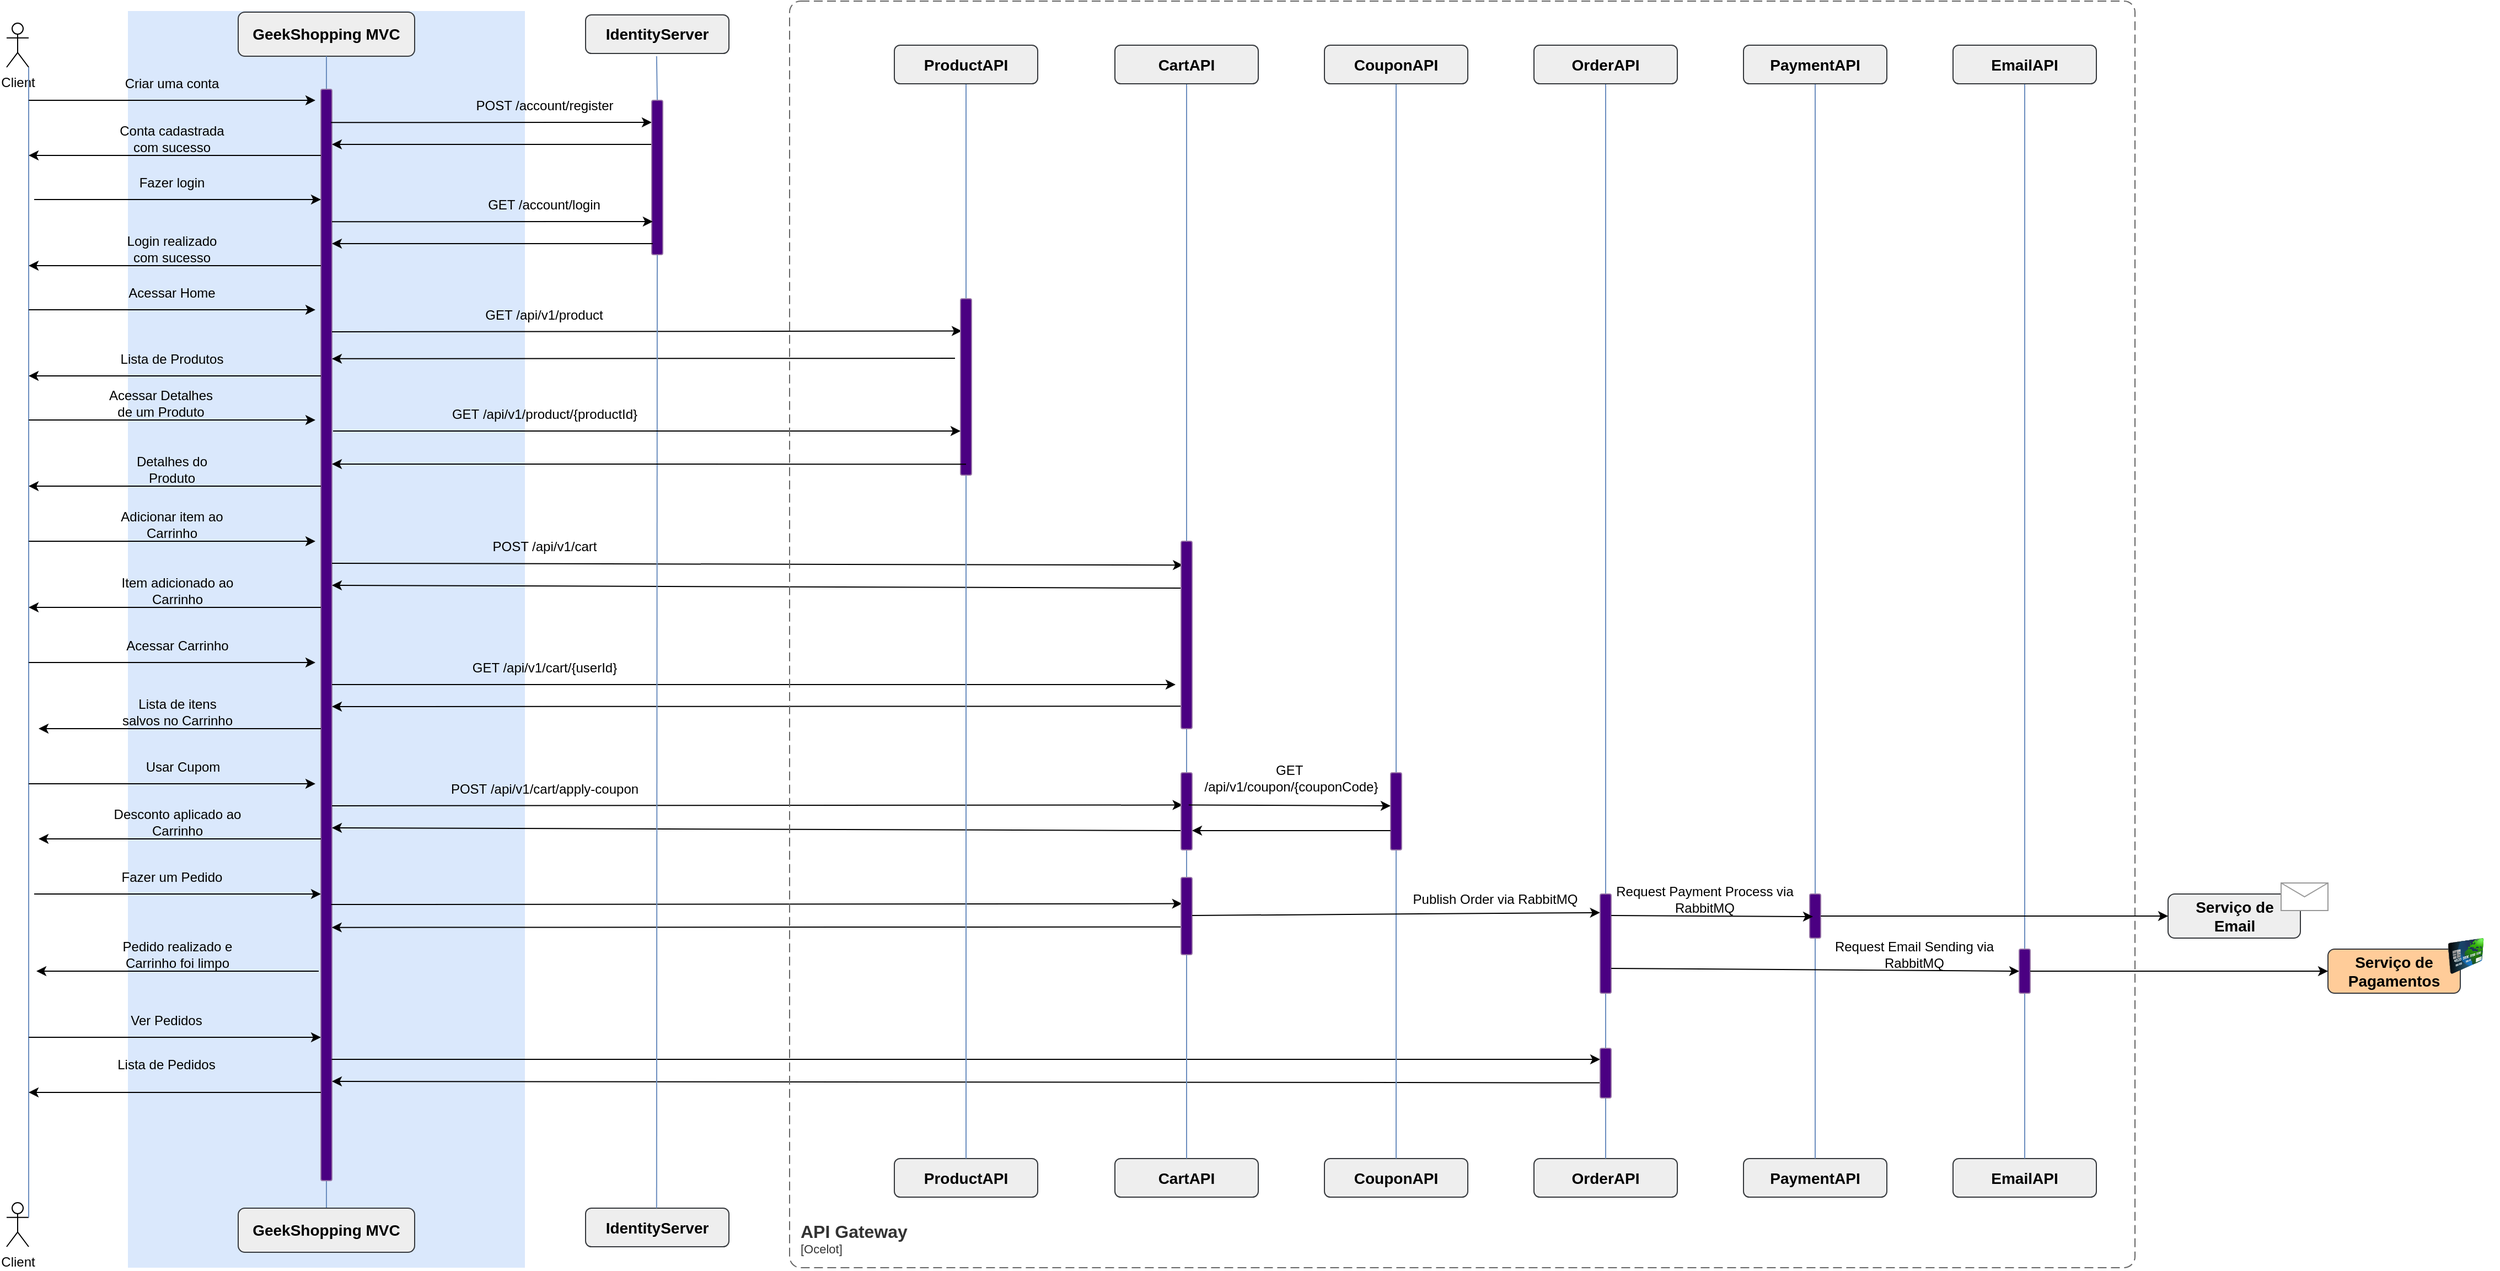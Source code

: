 <mxfile version="24.9.3">
  <diagram name="Página-1" id="4ZQKy2rgsmekT_aVEUpH">
    <mxGraphModel dx="1643" dy="867" grid="1" gridSize="10" guides="1" tooltips="1" connect="1" arrows="1" fold="1" page="1" pageScale="1" pageWidth="827" pageHeight="1169" math="0" shadow="0">
      <root>
        <mxCell id="0" />
        <mxCell id="1" parent="0" />
        <mxCell id="GmzhZIqiybvobirWpcPO-35" value="" style="rounded=0;whiteSpace=wrap;html=1;strokeColor=none;fillColor=default;" vertex="1" parent="1">
          <mxGeometry x="1420" y="50" width="160" height="1070" as="geometry" />
        </mxCell>
        <mxCell id="GmzhZIqiybvobirWpcPO-27" value="" style="rounded=0;whiteSpace=wrap;html=1;strokeColor=none;fillColor=default;" vertex="1" parent="1">
          <mxGeometry x="1230" y="50" width="160" height="1070" as="geometry" />
        </mxCell>
        <mxCell id="GmzhZIqiybvobirWpcPO-21" value="" style="rounded=0;whiteSpace=wrap;html=1;strokeColor=none;fillColor=default;" vertex="1" parent="1">
          <mxGeometry x="1040" y="50" width="160" height="1070" as="geometry" />
        </mxCell>
        <mxCell id="GmzhZIqiybvobirWpcPO-9" value="" style="rounded=0;whiteSpace=wrap;html=1;strokeColor=none;fillColor=default;" vertex="1" parent="1">
          <mxGeometry x="840" y="50" width="160" height="1070" as="geometry" />
        </mxCell>
        <mxCell id="GmzhZIqiybvobirWpcPO-1" value="" style="rounded=0;whiteSpace=wrap;html=1;strokeColor=none;fillColor=default;" vertex="1" parent="1">
          <mxGeometry x="560" y="20" width="160" height="1140" as="geometry" />
        </mxCell>
        <mxCell id="QOASo2jxXxJM6TGJT9_a-1" value="Client" style="shape=umlActor;verticalLabelPosition=bottom;verticalAlign=top;html=1;outlineConnect=0;" parent="1" vertex="1">
          <mxGeometry x="50" y="40" width="20" height="40" as="geometry" />
        </mxCell>
        <mxCell id="QOASo2jxXxJM6TGJT9_a-3" value="" style="rounded=0;whiteSpace=wrap;html=1;strokeColor=none;fillColor=#dae8fc;" parent="1" vertex="1">
          <mxGeometry x="160" y="29" width="360" height="1140" as="geometry" />
        </mxCell>
        <mxCell id="QOASo2jxXxJM6TGJT9_a-9" value="&lt;h3&gt;&lt;font style=&quot;font-size: 14px;&quot;&gt;GeekShopping MVC&lt;/font&gt;&lt;/h3&gt;" style="rounded=1;whiteSpace=wrap;html=1;fillColor=#eeeeee;strokeColor=#36393d;" parent="1" vertex="1">
          <mxGeometry x="260" y="30" width="160" height="40" as="geometry" />
        </mxCell>
        <mxCell id="QOASo2jxXxJM6TGJT9_a-11" value="" style="endArrow=none;html=1;rounded=0;entryX=0.5;entryY=1;entryDx=0;entryDy=0;exitX=0.5;exitY=0;exitDx=0;exitDy=0;fillColor=#dae8fc;strokeColor=#6c8ebf;" parent="1" source="QOASo2jxXxJM6TGJT9_a-12" target="QOASo2jxXxJM6TGJT9_a-9" edge="1">
          <mxGeometry width="50" height="50" relative="1" as="geometry">
            <mxPoint x="340" y="300" as="sourcePoint" />
            <mxPoint x="390" y="250" as="targetPoint" />
          </mxGeometry>
        </mxCell>
        <mxCell id="QOASo2jxXxJM6TGJT9_a-12" value="&lt;h3&gt;&lt;font style=&quot;font-size: 14px;&quot;&gt;GeekShopping MVC&lt;/font&gt;&lt;/h3&gt;" style="rounded=1;whiteSpace=wrap;html=1;fillColor=#eeeeee;strokeColor=#36393d;" parent="1" vertex="1">
          <mxGeometry x="260" y="1115" width="160" height="40" as="geometry" />
        </mxCell>
        <mxCell id="QOASo2jxXxJM6TGJT9_a-14" value="Client" style="shape=umlActor;verticalLabelPosition=bottom;verticalAlign=top;html=1;outlineConnect=0;" parent="1" vertex="1">
          <mxGeometry x="50" y="1110" width="20" height="40" as="geometry" />
        </mxCell>
        <mxCell id="QOASo2jxXxJM6TGJT9_a-16" value="" style="endArrow=none;html=1;rounded=0;entryX=1;entryY=1;entryDx=0;entryDy=0;exitX=1;exitY=0.333;exitDx=0;exitDy=0;fillColor=#dae8fc;strokeColor=#6c8ebf;entryPerimeter=0;exitPerimeter=0;" parent="1" source="QOASo2jxXxJM6TGJT9_a-14" target="QOASo2jxXxJM6TGJT9_a-1" edge="1">
          <mxGeometry width="50" height="50" relative="1" as="geometry">
            <mxPoint x="130" y="630" as="sourcePoint" />
            <mxPoint x="130" y="90" as="targetPoint" />
          </mxGeometry>
        </mxCell>
        <mxCell id="QOASo2jxXxJM6TGJT9_a-17" value="" style="endArrow=classic;html=1;rounded=0;" parent="1" edge="1">
          <mxGeometry width="50" height="50" relative="1" as="geometry">
            <mxPoint x="70" y="110" as="sourcePoint" />
            <mxPoint x="330" y="110" as="targetPoint" />
          </mxGeometry>
        </mxCell>
        <mxCell id="QOASo2jxXxJM6TGJT9_a-19" value="Criar uma conta" style="text;html=1;align=center;verticalAlign=middle;whiteSpace=wrap;rounded=0;" parent="1" vertex="1">
          <mxGeometry x="150" y="80" width="100" height="30" as="geometry" />
        </mxCell>
        <mxCell id="QOASo2jxXxJM6TGJT9_a-21" value="" style="rounded=1;whiteSpace=wrap;html=1;fillColor=#4B0082;strokeColor=#9673a6;" parent="1" vertex="1">
          <mxGeometry x="335" y="100" width="10" height="990" as="geometry" />
        </mxCell>
        <mxCell id="QOASo2jxXxJM6TGJT9_a-23" value="" style="endArrow=classic;html=1;rounded=0;entryX=0.093;entryY=0.142;entryDx=0;entryDy=0;entryPerimeter=0;" parent="1" edge="1">
          <mxGeometry width="50" height="50" relative="1" as="geometry">
            <mxPoint x="344.07" y="130.12" as="sourcePoint" />
            <mxPoint x="635.0" y="130.0" as="targetPoint" />
          </mxGeometry>
        </mxCell>
        <mxCell id="QOASo2jxXxJM6TGJT9_a-31" value="" style="endArrow=classic;html=1;rounded=0;" parent="1" edge="1">
          <mxGeometry width="50" height="50" relative="1" as="geometry">
            <mxPoint x="335" y="160" as="sourcePoint" />
            <mxPoint x="70" y="160" as="targetPoint" />
          </mxGeometry>
        </mxCell>
        <mxCell id="QOASo2jxXxJM6TGJT9_a-32" value="" style="endArrow=classic;html=1;rounded=0;" parent="1" edge="1">
          <mxGeometry width="50" height="50" relative="1" as="geometry">
            <mxPoint x="75" y="200" as="sourcePoint" />
            <mxPoint x="335" y="200" as="targetPoint" />
          </mxGeometry>
        </mxCell>
        <mxCell id="QOASo2jxXxJM6TGJT9_a-33" value="Fazer login" style="text;html=1;align=center;verticalAlign=middle;whiteSpace=wrap;rounded=0;" parent="1" vertex="1">
          <mxGeometry x="150" y="170" width="100" height="30" as="geometry" />
        </mxCell>
        <mxCell id="QOASo2jxXxJM6TGJT9_a-37" value="" style="endArrow=classic;html=1;rounded=0;" parent="1" edge="1">
          <mxGeometry width="50" height="50" relative="1" as="geometry">
            <mxPoint x="335" y="260" as="sourcePoint" />
            <mxPoint x="70" y="260" as="targetPoint" />
          </mxGeometry>
        </mxCell>
        <mxCell id="QOASo2jxXxJM6TGJT9_a-38" value="" style="endArrow=classic;html=1;rounded=0;" parent="1" edge="1">
          <mxGeometry width="50" height="50" relative="1" as="geometry">
            <mxPoint x="70" y="300" as="sourcePoint" />
            <mxPoint x="330" y="300" as="targetPoint" />
          </mxGeometry>
        </mxCell>
        <mxCell id="QOASo2jxXxJM6TGJT9_a-39" value="Acessar Home" style="text;html=1;align=center;verticalAlign=middle;whiteSpace=wrap;rounded=0;" parent="1" vertex="1">
          <mxGeometry x="150" y="270" width="100" height="30" as="geometry" />
        </mxCell>
        <mxCell id="QOASo2jxXxJM6TGJT9_a-40" value="" style="endArrow=classic;html=1;rounded=0;entryX=0.105;entryY=0.183;entryDx=0;entryDy=0;entryPerimeter=0;" parent="1" edge="1" target="GmzhZIqiybvobirWpcPO-14">
          <mxGeometry width="50" height="50" relative="1" as="geometry">
            <mxPoint x="345" y="320" as="sourcePoint" />
            <mxPoint x="910" y="320" as="targetPoint" />
          </mxGeometry>
        </mxCell>
        <mxCell id="QOASo2jxXxJM6TGJT9_a-41" value="GET&amp;nbsp;/api/v1/product" style="text;html=1;align=center;verticalAlign=middle;whiteSpace=wrap;rounded=0;" parent="1" vertex="1">
          <mxGeometry x="480" y="290" width="115" height="30" as="geometry" />
        </mxCell>
        <mxCell id="QOASo2jxXxJM6TGJT9_a-42" value="" style="endArrow=classic;html=1;rounded=0;entryX=0.876;entryY=0.096;entryDx=0;entryDy=0;entryPerimeter=0;" parent="1" edge="1">
          <mxGeometry width="50" height="50" relative="1" as="geometry">
            <mxPoint x="910" y="344" as="sourcePoint" />
            <mxPoint x="345" y="344.44" as="targetPoint" />
          </mxGeometry>
        </mxCell>
        <mxCell id="QOASo2jxXxJM6TGJT9_a-43" value="" style="endArrow=classic;html=1;rounded=0;" parent="1" edge="1">
          <mxGeometry width="50" height="50" relative="1" as="geometry">
            <mxPoint x="335" y="360" as="sourcePoint" />
            <mxPoint x="70" y="360" as="targetPoint" />
          </mxGeometry>
        </mxCell>
        <mxCell id="QOASo2jxXxJM6TGJT9_a-44" value="Conta cadastrada com sucesso" style="text;html=1;align=center;verticalAlign=middle;whiteSpace=wrap;rounded=0;" parent="1" vertex="1">
          <mxGeometry x="150" y="130" width="100" height="30" as="geometry" />
        </mxCell>
        <mxCell id="QOASo2jxXxJM6TGJT9_a-45" value="Login realizado com sucesso" style="text;html=1;align=center;verticalAlign=middle;whiteSpace=wrap;rounded=0;" parent="1" vertex="1">
          <mxGeometry x="150" y="230" width="100" height="30" as="geometry" />
        </mxCell>
        <mxCell id="QOASo2jxXxJM6TGJT9_a-46" value="Lista de Produtos" style="text;html=1;align=center;verticalAlign=middle;whiteSpace=wrap;rounded=0;" parent="1" vertex="1">
          <mxGeometry x="150" y="330" width="100" height="30" as="geometry" />
        </mxCell>
        <mxCell id="QOASo2jxXxJM6TGJT9_a-48" value="" style="endArrow=classic;html=1;rounded=0;" parent="1" edge="1">
          <mxGeometry width="50" height="50" relative="1" as="geometry">
            <mxPoint x="70" y="400" as="sourcePoint" />
            <mxPoint x="330" y="400" as="targetPoint" />
          </mxGeometry>
        </mxCell>
        <mxCell id="QOASo2jxXxJM6TGJT9_a-49" value="Acessar Detalhes de um Produto" style="text;html=1;align=center;verticalAlign=middle;whiteSpace=wrap;rounded=0;" parent="1" vertex="1">
          <mxGeometry x="140" y="370" width="100" height="30" as="geometry" />
        </mxCell>
        <mxCell id="QOASo2jxXxJM6TGJT9_a-52" value="" style="endArrow=classic;html=1;rounded=0;" parent="1" edge="1">
          <mxGeometry width="50" height="50" relative="1" as="geometry">
            <mxPoint x="335" y="460" as="sourcePoint" />
            <mxPoint x="70" y="460" as="targetPoint" />
          </mxGeometry>
        </mxCell>
        <mxCell id="QOASo2jxXxJM6TGJT9_a-55" value="Detalhes do Produto" style="text;html=1;align=center;verticalAlign=middle;whiteSpace=wrap;rounded=0;" parent="1" vertex="1">
          <mxGeometry x="150" y="430" width="100" height="30" as="geometry" />
        </mxCell>
        <mxCell id="QOASo2jxXxJM6TGJT9_a-56" value="GET&amp;nbsp;/api/v1/product/{productId}" style="text;html=1;align=center;verticalAlign=middle;whiteSpace=wrap;rounded=0;" parent="1" vertex="1">
          <mxGeometry x="452.5" y="380" width="170" height="30" as="geometry" />
        </mxCell>
        <mxCell id="QOASo2jxXxJM6TGJT9_a-57" value="" style="endArrow=classic;html=1;rounded=0;entryX=0.876;entryY=0.096;entryDx=0;entryDy=0;entryPerimeter=0;exitX=0.093;exitY=0.286;exitDx=0;exitDy=0;exitPerimeter=0;" parent="1" edge="1" source="GmzhZIqiybvobirWpcPO-5">
          <mxGeometry width="50" height="50" relative="1" as="geometry">
            <mxPoint x="601" y="150" as="sourcePoint" />
            <mxPoint x="345" y="150" as="targetPoint" />
          </mxGeometry>
        </mxCell>
        <mxCell id="QOASo2jxXxJM6TGJT9_a-59" value="" style="endArrow=classic;html=1;rounded=0;" parent="1" edge="1">
          <mxGeometry width="50" height="50" relative="1" as="geometry">
            <mxPoint x="70" y="510" as="sourcePoint" />
            <mxPoint x="330" y="510" as="targetPoint" />
          </mxGeometry>
        </mxCell>
        <mxCell id="QOASo2jxXxJM6TGJT9_a-60" value="Adicionar item ao Carrinho" style="text;html=1;align=center;verticalAlign=middle;whiteSpace=wrap;rounded=0;" parent="1" vertex="1">
          <mxGeometry x="145" y="480" width="110" height="30" as="geometry" />
        </mxCell>
        <mxCell id="QOASo2jxXxJM6TGJT9_a-62" value="" style="endArrow=classic;html=1;rounded=0;entryX=0.161;entryY=0.127;entryDx=0;entryDy=0;entryPerimeter=0;" parent="1" edge="1" target="GmzhZIqiybvobirWpcPO-26">
          <mxGeometry width="50" height="50" relative="1" as="geometry">
            <mxPoint x="345" y="530" as="sourcePoint" />
            <mxPoint x="1030" y="530" as="targetPoint" />
          </mxGeometry>
        </mxCell>
        <mxCell id="QOASo2jxXxJM6TGJT9_a-63" value="" style="endArrow=classic;html=1;rounded=0;entryX=0.876;entryY=0.096;entryDx=0;entryDy=0;entryPerimeter=0;exitX=0;exitY=0.25;exitDx=0;exitDy=0;" parent="1" edge="1" source="GmzhZIqiybvobirWpcPO-26">
          <mxGeometry width="50" height="50" relative="1" as="geometry">
            <mxPoint x="1030" y="550" as="sourcePoint" />
            <mxPoint x="345" y="550" as="targetPoint" />
          </mxGeometry>
        </mxCell>
        <mxCell id="QOASo2jxXxJM6TGJT9_a-64" value="" style="endArrow=classic;html=1;rounded=0;" parent="1" edge="1">
          <mxGeometry width="50" height="50" relative="1" as="geometry">
            <mxPoint x="335" y="570" as="sourcePoint" />
            <mxPoint x="70" y="570" as="targetPoint" />
          </mxGeometry>
        </mxCell>
        <mxCell id="QOASo2jxXxJM6TGJT9_a-65" value="POST /api/v1/cart" style="text;html=1;align=center;verticalAlign=middle;whiteSpace=wrap;rounded=0;" parent="1" vertex="1">
          <mxGeometry x="448.75" y="500" width="177.5" height="30" as="geometry" />
        </mxCell>
        <mxCell id="QOASo2jxXxJM6TGJT9_a-66" value="" style="endArrow=classic;html=1;rounded=0;" parent="1" edge="1">
          <mxGeometry width="50" height="50" relative="1" as="geometry">
            <mxPoint x="70" y="620" as="sourcePoint" />
            <mxPoint x="330" y="620" as="targetPoint" />
          </mxGeometry>
        </mxCell>
        <mxCell id="QOASo2jxXxJM6TGJT9_a-67" value="Acessar Carrinho" style="text;html=1;align=center;verticalAlign=middle;whiteSpace=wrap;rounded=0;" parent="1" vertex="1">
          <mxGeometry x="150" y="590" width="110" height="30" as="geometry" />
        </mxCell>
        <mxCell id="QOASo2jxXxJM6TGJT9_a-68" value="" style="endArrow=classic;html=1;rounded=0;" parent="1" edge="1">
          <mxGeometry width="50" height="50" relative="1" as="geometry">
            <mxPoint x="345" y="640" as="sourcePoint" />
            <mxPoint x="1110" y="640" as="targetPoint" />
          </mxGeometry>
        </mxCell>
        <mxCell id="QOASo2jxXxJM6TGJT9_a-69" value="" style="endArrow=classic;html=1;rounded=0;entryX=0.876;entryY=0.096;entryDx=0;entryDy=0;entryPerimeter=0;exitX=0.077;exitY=0.88;exitDx=0;exitDy=0;exitPerimeter=0;" parent="1" edge="1" source="GmzhZIqiybvobirWpcPO-26">
          <mxGeometry width="50" height="50" relative="1" as="geometry">
            <mxPoint x="1020" y="660" as="sourcePoint" />
            <mxPoint x="345" y="660" as="targetPoint" />
          </mxGeometry>
        </mxCell>
        <mxCell id="QOASo2jxXxJM6TGJT9_a-70" value="GET /api/v1/cart/{userId}" style="text;html=1;align=center;verticalAlign=middle;whiteSpace=wrap;rounded=0;" parent="1" vertex="1">
          <mxGeometry x="462.5" y="610" width="150" height="30" as="geometry" />
        </mxCell>
        <mxCell id="QOASo2jxXxJM6TGJT9_a-71" value="Item adicionado ao Carrinho" style="text;html=1;align=center;verticalAlign=middle;whiteSpace=wrap;rounded=0;" parent="1" vertex="1">
          <mxGeometry x="150" y="540" width="110" height="30" as="geometry" />
        </mxCell>
        <mxCell id="QOASo2jxXxJM6TGJT9_a-72" value="" style="endArrow=classic;html=1;rounded=0;entryX=0.876;entryY=0.096;entryDx=0;entryDy=0;entryPerimeter=0;" parent="1" edge="1">
          <mxGeometry width="50" height="50" relative="1" as="geometry">
            <mxPoint x="335" y="680" as="sourcePoint" />
            <mxPoint x="79" y="680" as="targetPoint" />
          </mxGeometry>
        </mxCell>
        <mxCell id="QOASo2jxXxJM6TGJT9_a-73" value="Lista de itens salvos no Carrinho" style="text;html=1;align=center;verticalAlign=middle;whiteSpace=wrap;rounded=0;" parent="1" vertex="1">
          <mxGeometry x="150" y="650" width="110" height="30" as="geometry" />
        </mxCell>
        <mxCell id="QOASo2jxXxJM6TGJT9_a-74" value="" style="endArrow=classic;html=1;rounded=0;" parent="1" edge="1">
          <mxGeometry width="50" height="50" relative="1" as="geometry">
            <mxPoint x="70" y="730" as="sourcePoint" />
            <mxPoint x="330" y="730" as="targetPoint" />
          </mxGeometry>
        </mxCell>
        <mxCell id="QOASo2jxXxJM6TGJT9_a-75" value="Usar Cupom" style="text;html=1;align=center;verticalAlign=middle;whiteSpace=wrap;rounded=0;" parent="1" vertex="1">
          <mxGeometry x="150" y="700" width="120" height="30" as="geometry" />
        </mxCell>
        <mxCell id="QOASo2jxXxJM6TGJT9_a-76" value="" style="endArrow=classic;html=1;rounded=0;entryX=0.132;entryY=0.418;entryDx=0;entryDy=0;entryPerimeter=0;" parent="1" edge="1" target="GmzhZIqiybvobirWpcPO-47">
          <mxGeometry width="50" height="50" relative="1" as="geometry">
            <mxPoint x="345" y="750" as="sourcePoint" />
            <mxPoint x="1300" y="750" as="targetPoint" />
          </mxGeometry>
        </mxCell>
        <mxCell id="QOASo2jxXxJM6TGJT9_a-77" value="GET&amp;nbsp;&lt;div&gt;/api/v1/coupon/{couponCode}&lt;/div&gt;" style="text;html=1;align=center;verticalAlign=middle;whiteSpace=wrap;rounded=0;" parent="1" vertex="1">
          <mxGeometry x="1115" y="710" width="200" height="30" as="geometry" />
        </mxCell>
        <mxCell id="QOASo2jxXxJM6TGJT9_a-78" value="" style="endArrow=classic;html=1;rounded=0;entryX=0.876;entryY=0.096;entryDx=0;entryDy=0;entryPerimeter=0;exitX=0;exitY=0.75;exitDx=0;exitDy=0;" parent="1" edge="1" source="GmzhZIqiybvobirWpcPO-47">
          <mxGeometry width="50" height="50" relative="1" as="geometry">
            <mxPoint x="1220" y="770" as="sourcePoint" />
            <mxPoint x="345" y="770" as="targetPoint" />
          </mxGeometry>
        </mxCell>
        <mxCell id="QOASo2jxXxJM6TGJT9_a-81" value="" style="endArrow=classic;html=1;rounded=0;entryX=0.876;entryY=0.096;entryDx=0;entryDy=0;entryPerimeter=0;" parent="1" edge="1">
          <mxGeometry width="50" height="50" relative="1" as="geometry">
            <mxPoint x="335" y="780" as="sourcePoint" />
            <mxPoint x="79" y="780" as="targetPoint" />
          </mxGeometry>
        </mxCell>
        <mxCell id="QOASo2jxXxJM6TGJT9_a-82" value="Desconto aplicado ao Carrinho" style="text;html=1;align=center;verticalAlign=middle;whiteSpace=wrap;rounded=0;" parent="1" vertex="1">
          <mxGeometry x="145" y="750" width="120" height="30" as="geometry" />
        </mxCell>
        <mxCell id="QOASo2jxXxJM6TGJT9_a-85" value="" style="endArrow=classic;html=1;rounded=0;" parent="1" edge="1">
          <mxGeometry width="50" height="50" relative="1" as="geometry">
            <mxPoint x="75" y="830" as="sourcePoint" />
            <mxPoint x="335" y="830" as="targetPoint" />
          </mxGeometry>
        </mxCell>
        <mxCell id="QOASo2jxXxJM6TGJT9_a-86" value="Fazer um Pedido" style="text;html=1;align=center;verticalAlign=middle;whiteSpace=wrap;rounded=0;" parent="1" vertex="1">
          <mxGeometry x="140" y="800" width="120" height="30" as="geometry" />
        </mxCell>
        <mxCell id="QOASo2jxXxJM6TGJT9_a-89" value="" style="endArrow=classic;html=1;rounded=0;entryX=0.087;entryY=0.34;entryDx=0;entryDy=0;entryPerimeter=0;exitX=0.926;exitY=0.747;exitDx=0;exitDy=0;exitPerimeter=0;" parent="1" edge="1" target="GmzhZIqiybvobirWpcPO-34" source="QOASo2jxXxJM6TGJT9_a-21">
          <mxGeometry width="50" height="50" relative="1" as="geometry">
            <mxPoint x="350" y="840" as="sourcePoint" />
            <mxPoint x="1110" y="840" as="targetPoint" />
          </mxGeometry>
        </mxCell>
        <mxCell id="QOASo2jxXxJM6TGJT9_a-91" value="" style="endArrow=classic;html=1;rounded=0;entryX=0.886;entryY=0.768;entryDx=0;entryDy=0;entryPerimeter=0;exitX=-0.016;exitY=0.641;exitDx=0;exitDy=0;exitPerimeter=0;" parent="1" edge="1" source="GmzhZIqiybvobirWpcPO-34">
          <mxGeometry width="50" height="50" relative="1" as="geometry">
            <mxPoint x="1111" y="860" as="sourcePoint" />
            <mxPoint x="344.86" y="860.32" as="targetPoint" />
          </mxGeometry>
        </mxCell>
        <mxCell id="QOASo2jxXxJM6TGJT9_a-92" value="" style="endArrow=classic;html=1;rounded=0;entryX=0.876;entryY=0.096;entryDx=0;entryDy=0;entryPerimeter=0;" parent="1" edge="1">
          <mxGeometry width="50" height="50" relative="1" as="geometry">
            <mxPoint x="333" y="900" as="sourcePoint" />
            <mxPoint x="77" y="900" as="targetPoint" />
          </mxGeometry>
        </mxCell>
        <mxCell id="QOASo2jxXxJM6TGJT9_a-93" value="Pedido realizado e Carrinho foi limpo" style="text;html=1;align=center;verticalAlign=middle;whiteSpace=wrap;rounded=0;" parent="1" vertex="1">
          <mxGeometry x="145" y="870" width="120" height="30" as="geometry" />
        </mxCell>
        <mxCell id="QOASo2jxXxJM6TGJT9_a-110" value="" style="endArrow=classic;html=1;rounded=0;" parent="1" edge="1">
          <mxGeometry width="50" height="50" relative="1" as="geometry">
            <mxPoint x="70" y="960" as="sourcePoint" />
            <mxPoint x="335" y="960" as="targetPoint" />
          </mxGeometry>
        </mxCell>
        <mxCell id="QOASo2jxXxJM6TGJT9_a-111" value="Ver Pedidos" style="text;html=1;align=center;verticalAlign=middle;whiteSpace=wrap;rounded=0;" parent="1" vertex="1">
          <mxGeometry x="135" y="930" width="120" height="30" as="geometry" />
        </mxCell>
        <mxCell id="QOASo2jxXxJM6TGJT9_a-112" value="" style="endArrow=classic;html=1;rounded=0;entryX=0.026;entryY=0.364;entryDx=0;entryDy=0;entryPerimeter=0;" parent="1" edge="1">
          <mxGeometry width="50" height="50" relative="1" as="geometry">
            <mxPoint x="344.74" y="980" as="sourcePoint" />
            <mxPoint x="1495.0" y="980.02" as="targetPoint" />
          </mxGeometry>
        </mxCell>
        <mxCell id="QOASo2jxXxJM6TGJT9_a-113" value="" style="endArrow=classic;html=1;rounded=0;entryX=0.876;entryY=0.096;entryDx=0;entryDy=0;entryPerimeter=0;exitX=0;exitY=0.75;exitDx=0;exitDy=0;" parent="1" edge="1">
          <mxGeometry width="50" height="50" relative="1" as="geometry">
            <mxPoint x="1495" y="1001.25" as="sourcePoint" />
            <mxPoint x="345" y="1000" as="targetPoint" />
          </mxGeometry>
        </mxCell>
        <mxCell id="QOASo2jxXxJM6TGJT9_a-114" value="" style="endArrow=classic;html=1;rounded=0;" parent="1" edge="1">
          <mxGeometry width="50" height="50" relative="1" as="geometry">
            <mxPoint x="335" y="1010" as="sourcePoint" />
            <mxPoint x="70" y="1010" as="targetPoint" />
          </mxGeometry>
        </mxCell>
        <mxCell id="QOASo2jxXxJM6TGJT9_a-115" value="Lista de Pedidos" style="text;html=1;align=center;verticalAlign=middle;whiteSpace=wrap;rounded=0;" parent="1" vertex="1">
          <mxGeometry x="135" y="970" width="120" height="30" as="geometry" />
        </mxCell>
        <mxCell id="GmzhZIqiybvobirWpcPO-2" value="" style="endArrow=none;html=1;rounded=0;entryX=0.5;entryY=1;entryDx=0;entryDy=0;exitX=0.5;exitY=0;exitDx=0;exitDy=0;fillColor=#dae8fc;strokeColor=#6c8ebf;" edge="1" parent="1" source="GmzhZIqiybvobirWpcPO-5">
          <mxGeometry width="50" height="50" relative="1" as="geometry">
            <mxPoint x="639.41" y="1115" as="sourcePoint" />
            <mxPoint x="639.41" y="70" as="targetPoint" />
          </mxGeometry>
        </mxCell>
        <mxCell id="GmzhZIqiybvobirWpcPO-3" value="&lt;h3&gt;&lt;font style=&quot;font-size: 14px;&quot;&gt;IdentityServer&lt;/font&gt;&lt;/h3&gt;" style="rounded=1;whiteSpace=wrap;html=1;fillColor=#eeeeee;strokeColor=#36393d;" vertex="1" parent="1">
          <mxGeometry x="575" y="1115" width="130" height="35" as="geometry" />
        </mxCell>
        <mxCell id="GmzhZIqiybvobirWpcPO-4" value="&lt;h3&gt;&lt;font style=&quot;font-size: 14px;&quot;&gt;IdentityServer&lt;/font&gt;&lt;/h3&gt;" style="rounded=1;whiteSpace=wrap;html=1;fillColor=#eeeeee;strokeColor=#36393d;" vertex="1" parent="1">
          <mxGeometry x="575" y="32.5" width="130" height="35" as="geometry" />
        </mxCell>
        <mxCell id="GmzhZIqiybvobirWpcPO-6" value="" style="endArrow=none;html=1;rounded=0;entryX=0.5;entryY=1;entryDx=0;entryDy=0;exitX=0.5;exitY=0;exitDx=0;exitDy=0;fillColor=#dae8fc;strokeColor=#6c8ebf;" edge="1" parent="1" target="GmzhZIqiybvobirWpcPO-5">
          <mxGeometry width="50" height="50" relative="1" as="geometry">
            <mxPoint x="639.41" y="1115" as="sourcePoint" />
            <mxPoint x="639.41" y="70" as="targetPoint" />
          </mxGeometry>
        </mxCell>
        <mxCell id="GmzhZIqiybvobirWpcPO-5" value="" style="rounded=1;whiteSpace=wrap;html=1;fillColor=#4B0082;strokeColor=#9673a6;" vertex="1" parent="1">
          <mxGeometry x="635" y="110" width="10" height="140" as="geometry" />
        </mxCell>
        <mxCell id="GmzhZIqiybvobirWpcPO-7" value="" style="endArrow=classic;html=1;rounded=0;entryX=0.093;entryY=0.142;entryDx=0;entryDy=0;entryPerimeter=0;" edge="1" parent="1">
          <mxGeometry width="50" height="50" relative="1" as="geometry">
            <mxPoint x="345" y="220.12" as="sourcePoint" />
            <mxPoint x="635.93" y="220.0" as="targetPoint" />
          </mxGeometry>
        </mxCell>
        <mxCell id="GmzhZIqiybvobirWpcPO-8" value="" style="endArrow=classic;html=1;rounded=0;entryX=0.876;entryY=0.096;entryDx=0;entryDy=0;entryPerimeter=0;exitX=0.093;exitY=0.286;exitDx=0;exitDy=0;exitPerimeter=0;" edge="1" parent="1">
          <mxGeometry width="50" height="50" relative="1" as="geometry">
            <mxPoint x="636" y="240" as="sourcePoint" />
            <mxPoint x="345" y="240" as="targetPoint" />
          </mxGeometry>
        </mxCell>
        <mxCell id="GmzhZIqiybvobirWpcPO-10" value="" style="endArrow=none;html=1;rounded=0;entryX=0.5;entryY=1;entryDx=0;entryDy=0;exitX=0.5;exitY=0;exitDx=0;exitDy=0;fillColor=#dae8fc;strokeColor=#6c8ebf;" edge="1" parent="1" source="GmzhZIqiybvobirWpcPO-14" target="GmzhZIqiybvobirWpcPO-12">
          <mxGeometry width="50" height="50" relative="1" as="geometry">
            <mxPoint x="919.41" y="1115" as="sourcePoint" />
            <mxPoint x="919.41" y="70" as="targetPoint" />
          </mxGeometry>
        </mxCell>
        <mxCell id="GmzhZIqiybvobirWpcPO-11" value="&lt;h3&gt;&lt;font style=&quot;font-size: 14px;&quot;&gt;ProductAPI&lt;/font&gt;&lt;/h3&gt;" style="rounded=1;whiteSpace=wrap;html=1;fillColor=#eeeeee;strokeColor=#36393d;" vertex="1" parent="1">
          <mxGeometry x="855" y="1070" width="130" height="35" as="geometry" />
        </mxCell>
        <mxCell id="GmzhZIqiybvobirWpcPO-12" value="&lt;h3&gt;&lt;font style=&quot;font-size: 14px;&quot;&gt;ProductAPI&lt;/font&gt;&lt;/h3&gt;" style="rounded=1;whiteSpace=wrap;html=1;fillColor=#eeeeee;strokeColor=#36393d;" vertex="1" parent="1">
          <mxGeometry x="855" y="60" width="130" height="35" as="geometry" />
        </mxCell>
        <mxCell id="GmzhZIqiybvobirWpcPO-13" value="" style="endArrow=none;html=1;rounded=0;entryX=0.5;entryY=1;entryDx=0;entryDy=0;fillColor=#dae8fc;strokeColor=#6c8ebf;" edge="1" parent="1" target="GmzhZIqiybvobirWpcPO-14" source="GmzhZIqiybvobirWpcPO-11">
          <mxGeometry width="50" height="50" relative="1" as="geometry">
            <mxPoint x="920" y="1070" as="sourcePoint" />
            <mxPoint x="919.41" y="70" as="targetPoint" />
          </mxGeometry>
        </mxCell>
        <mxCell id="GmzhZIqiybvobirWpcPO-14" value="" style="rounded=1;whiteSpace=wrap;html=1;fillColor=#4B0082;strokeColor=#9673a6;" vertex="1" parent="1">
          <mxGeometry x="915" y="290" width="10" height="160" as="geometry" />
        </mxCell>
        <mxCell id="GmzhZIqiybvobirWpcPO-15" value="" style="endArrow=classic;html=1;rounded=0;entryX=0;entryY=0.75;entryDx=0;entryDy=0;" edge="1" parent="1" target="GmzhZIqiybvobirWpcPO-14">
          <mxGeometry width="50" height="50" relative="1" as="geometry">
            <mxPoint x="346" y="410" as="sourcePoint" />
            <mxPoint x="835" y="410" as="targetPoint" />
          </mxGeometry>
        </mxCell>
        <mxCell id="GmzhZIqiybvobirWpcPO-16" value="" style="endArrow=classic;html=1;rounded=0;entryX=0.876;entryY=0.096;entryDx=0;entryDy=0;entryPerimeter=0;exitX=0.5;exitY=0.938;exitDx=0;exitDy=0;exitPerimeter=0;" edge="1" parent="1" source="GmzhZIqiybvobirWpcPO-14">
          <mxGeometry width="50" height="50" relative="1" as="geometry">
            <mxPoint x="838" y="440.56" as="sourcePoint" />
            <mxPoint x="345" y="440" as="targetPoint" />
          </mxGeometry>
        </mxCell>
        <object placeholders="1" c4Name="API Gateway" c4Type="ContainerScopeBoundary" c4Application="Ocelot" label="&lt;font style=&quot;font-size: 16px&quot;&gt;&lt;b&gt;&lt;div style=&quot;text-align: left&quot;&gt;%c4Name%&lt;/div&gt;&lt;/b&gt;&lt;/font&gt;&lt;div style=&quot;text-align: left&quot;&gt;[%c4Application%]&lt;/div&gt;" id="GmzhZIqiybvobirWpcPO-18">
          <mxCell style="rounded=1;fontSize=11;whiteSpace=wrap;html=1;dashed=1;arcSize=20;fillColor=none;strokeColor=#666666;fontColor=#333333;labelBackgroundColor=none;align=left;verticalAlign=bottom;labelBorderColor=none;spacingTop=0;spacing=10;dashPattern=8 4;metaEdit=1;rotatable=0;perimeter=rectanglePerimeter;noLabel=0;labelPadding=0;allowArrows=0;connectable=0;expand=0;recursiveResize=0;editable=1;pointerEvents=0;absoluteArcSize=1;points=[[0.25,0,0],[0.5,0,0],[0.75,0,0],[1,0.25,0],[1,0.5,0],[1,0.75,0],[0.75,1,0],[0.5,1,0],[0.25,1,0],[0,0.75,0],[0,0.5,0],[0,0.25,0]];" vertex="1" parent="1">
            <mxGeometry x="760" y="20" width="1220" height="1149" as="geometry" />
          </mxCell>
        </object>
        <mxCell id="QOASo2jxXxJM6TGJT9_a-35" value="&lt;div&gt;&lt;font style=&quot;font-size: 12px;&quot;&gt;GET /account/login&lt;/font&gt;&lt;br&gt;&lt;/div&gt;" style="text;html=1;align=center;verticalAlign=middle;whiteSpace=wrap;rounded=0;" parent="1" vertex="1">
          <mxGeometry x="480" y="190" width="115" height="30" as="geometry" />
        </mxCell>
        <mxCell id="QOASo2jxXxJM6TGJT9_a-24" value="POST /account/register" style="text;html=1;align=center;verticalAlign=middle;whiteSpace=wrap;rounded=0;" parent="1" vertex="1">
          <mxGeometry x="472.5" y="100" width="130" height="30" as="geometry" />
        </mxCell>
        <mxCell id="GmzhZIqiybvobirWpcPO-22" value="" style="endArrow=none;html=1;rounded=0;entryX=0.5;entryY=1;entryDx=0;entryDy=0;exitX=0.5;exitY=0;exitDx=0;exitDy=0;fillColor=#dae8fc;strokeColor=#6c8ebf;" edge="1" parent="1" source="GmzhZIqiybvobirWpcPO-26" target="GmzhZIqiybvobirWpcPO-24">
          <mxGeometry width="50" height="50" relative="1" as="geometry">
            <mxPoint x="1119.41" y="1115" as="sourcePoint" />
            <mxPoint x="1119.41" y="70" as="targetPoint" />
          </mxGeometry>
        </mxCell>
        <mxCell id="GmzhZIqiybvobirWpcPO-23" value="&lt;h3&gt;&lt;font style=&quot;font-size: 14px;&quot;&gt;CartAPI&lt;/font&gt;&lt;/h3&gt;" style="rounded=1;whiteSpace=wrap;html=1;fillColor=#eeeeee;strokeColor=#36393d;" vertex="1" parent="1">
          <mxGeometry x="1055" y="1070" width="130" height="35" as="geometry" />
        </mxCell>
        <mxCell id="GmzhZIqiybvobirWpcPO-24" value="&lt;h3&gt;&lt;font style=&quot;font-size: 14px;&quot;&gt;CartAPI&lt;/font&gt;&lt;/h3&gt;" style="rounded=1;whiteSpace=wrap;html=1;fillColor=#eeeeee;strokeColor=#36393d;" vertex="1" parent="1">
          <mxGeometry x="1055" y="60" width="130" height="35" as="geometry" />
        </mxCell>
        <mxCell id="GmzhZIqiybvobirWpcPO-25" value="" style="endArrow=none;html=1;rounded=0;entryX=0.5;entryY=1;entryDx=0;entryDy=0;fillColor=#dae8fc;strokeColor=#6c8ebf;" edge="1" parent="1" source="GmzhZIqiybvobirWpcPO-23" target="GmzhZIqiybvobirWpcPO-26">
          <mxGeometry width="50" height="50" relative="1" as="geometry">
            <mxPoint x="1120" y="1070" as="sourcePoint" />
            <mxPoint x="1119.41" y="70" as="targetPoint" />
          </mxGeometry>
        </mxCell>
        <mxCell id="GmzhZIqiybvobirWpcPO-26" value="" style="rounded=1;whiteSpace=wrap;html=1;fillColor=#4B0082;strokeColor=#9673a6;" vertex="1" parent="1">
          <mxGeometry x="1115" y="510" width="10" height="170" as="geometry" />
        </mxCell>
        <mxCell id="GmzhZIqiybvobirWpcPO-28" value="" style="endArrow=none;html=1;rounded=0;entryX=0.5;entryY=1;entryDx=0;entryDy=0;exitX=0.5;exitY=0;exitDx=0;exitDy=0;fillColor=#dae8fc;strokeColor=#6c8ebf;" edge="1" parent="1" source="GmzhZIqiybvobirWpcPO-32" target="GmzhZIqiybvobirWpcPO-30">
          <mxGeometry width="50" height="50" relative="1" as="geometry">
            <mxPoint x="1309.41" y="1115" as="sourcePoint" />
            <mxPoint x="1309.41" y="70" as="targetPoint" />
          </mxGeometry>
        </mxCell>
        <mxCell id="GmzhZIqiybvobirWpcPO-29" value="&lt;h3&gt;&lt;font style=&quot;font-size: 14px;&quot;&gt;CouponAPI&lt;/font&gt;&lt;/h3&gt;" style="rounded=1;whiteSpace=wrap;html=1;fillColor=#eeeeee;strokeColor=#36393d;" vertex="1" parent="1">
          <mxGeometry x="1245" y="1070" width="130" height="35" as="geometry" />
        </mxCell>
        <mxCell id="GmzhZIqiybvobirWpcPO-30" value="&lt;h3&gt;&lt;font style=&quot;font-size: 14px;&quot;&gt;CouponAPI&lt;/font&gt;&lt;/h3&gt;" style="rounded=1;whiteSpace=wrap;html=1;fillColor=#eeeeee;strokeColor=#36393d;" vertex="1" parent="1">
          <mxGeometry x="1245" y="60" width="130" height="35" as="geometry" />
        </mxCell>
        <mxCell id="GmzhZIqiybvobirWpcPO-31" value="" style="endArrow=none;html=1;rounded=0;entryX=0.5;entryY=1;entryDx=0;entryDy=0;fillColor=#dae8fc;strokeColor=#6c8ebf;" edge="1" parent="1" source="GmzhZIqiybvobirWpcPO-29" target="GmzhZIqiybvobirWpcPO-32">
          <mxGeometry width="50" height="50" relative="1" as="geometry">
            <mxPoint x="1310" y="1070" as="sourcePoint" />
            <mxPoint x="1309.41" y="70" as="targetPoint" />
          </mxGeometry>
        </mxCell>
        <mxCell id="GmzhZIqiybvobirWpcPO-32" value="" style="rounded=1;whiteSpace=wrap;html=1;fillColor=#4B0082;strokeColor=#9673a6;" vertex="1" parent="1">
          <mxGeometry x="1305" y="720" width="10" height="70" as="geometry" />
        </mxCell>
        <mxCell id="GmzhZIqiybvobirWpcPO-34" value="" style="rounded=1;whiteSpace=wrap;html=1;fillColor=#4B0082;strokeColor=#9673a6;" vertex="1" parent="1">
          <mxGeometry x="1115" y="815" width="10" height="70" as="geometry" />
        </mxCell>
        <mxCell id="GmzhZIqiybvobirWpcPO-36" value="" style="endArrow=none;html=1;rounded=0;entryX=0.5;entryY=1;entryDx=0;entryDy=0;exitX=0.5;exitY=0;exitDx=0;exitDy=0;fillColor=#dae8fc;strokeColor=#6c8ebf;" edge="1" parent="1" source="GmzhZIqiybvobirWpcPO-40" target="GmzhZIqiybvobirWpcPO-38">
          <mxGeometry width="50" height="50" relative="1" as="geometry">
            <mxPoint x="1499.41" y="1115" as="sourcePoint" />
            <mxPoint x="1499.41" y="70" as="targetPoint" />
          </mxGeometry>
        </mxCell>
        <mxCell id="GmzhZIqiybvobirWpcPO-37" value="&lt;h3&gt;&lt;font style=&quot;font-size: 14px;&quot;&gt;OrderAPI&lt;/font&gt;&lt;/h3&gt;" style="rounded=1;whiteSpace=wrap;html=1;fillColor=#eeeeee;strokeColor=#36393d;" vertex="1" parent="1">
          <mxGeometry x="1435" y="1070" width="130" height="35" as="geometry" />
        </mxCell>
        <mxCell id="GmzhZIqiybvobirWpcPO-38" value="&lt;h3&gt;&lt;font style=&quot;font-size: 14px;&quot;&gt;OrderAPI&lt;/font&gt;&lt;/h3&gt;" style="rounded=1;whiteSpace=wrap;html=1;fillColor=#eeeeee;strokeColor=#36393d;" vertex="1" parent="1">
          <mxGeometry x="1435" y="60" width="130" height="35" as="geometry" />
        </mxCell>
        <mxCell id="GmzhZIqiybvobirWpcPO-39" value="" style="endArrow=none;html=1;rounded=0;entryX=0.5;entryY=1;entryDx=0;entryDy=0;fillColor=#dae8fc;strokeColor=#6c8ebf;" edge="1" parent="1" source="GmzhZIqiybvobirWpcPO-46" target="GmzhZIqiybvobirWpcPO-40">
          <mxGeometry width="50" height="50" relative="1" as="geometry">
            <mxPoint x="1500" y="1070" as="sourcePoint" />
            <mxPoint x="1499.41" y="70" as="targetPoint" />
          </mxGeometry>
        </mxCell>
        <mxCell id="GmzhZIqiybvobirWpcPO-40" value="" style="rounded=1;whiteSpace=wrap;html=1;fillColor=#4B0082;strokeColor=#9673a6;" vertex="1" parent="1">
          <mxGeometry x="1495" y="830" width="10" height="90" as="geometry" />
        </mxCell>
        <mxCell id="GmzhZIqiybvobirWpcPO-47" value="" style="rounded=1;whiteSpace=wrap;html=1;fillColor=#4B0082;strokeColor=#9673a6;" vertex="1" parent="1">
          <mxGeometry x="1115" y="720" width="10" height="70" as="geometry" />
        </mxCell>
        <mxCell id="GmzhZIqiybvobirWpcPO-49" value="POST&amp;nbsp;/api/v1/cart/apply-coupon" style="text;html=1;align=center;verticalAlign=middle;whiteSpace=wrap;rounded=0;" vertex="1" parent="1">
          <mxGeometry x="448.75" y="720" width="177.5" height="30" as="geometry" />
        </mxCell>
        <mxCell id="GmzhZIqiybvobirWpcPO-50" value="" style="endArrow=classic;html=1;rounded=0;exitX=0.694;exitY=0.418;exitDx=0;exitDy=0;exitPerimeter=0;" edge="1" parent="1" source="GmzhZIqiybvobirWpcPO-47">
          <mxGeometry width="50" height="50" relative="1" as="geometry">
            <mxPoint x="1125" y="750" as="sourcePoint" />
            <mxPoint x="1305" y="750" as="targetPoint" />
          </mxGeometry>
        </mxCell>
        <mxCell id="GmzhZIqiybvobirWpcPO-51" value="" style="endArrow=classic;html=1;rounded=0;entryX=1;entryY=0.75;entryDx=0;entryDy=0;exitX=0;exitY=0.75;exitDx=0;exitDy=0;" edge="1" parent="1" source="GmzhZIqiybvobirWpcPO-32" target="GmzhZIqiybvobirWpcPO-47">
          <mxGeometry width="50" height="50" relative="1" as="geometry">
            <mxPoint x="1220" y="773" as="sourcePoint" />
            <mxPoint x="1220" y="690" as="targetPoint" />
          </mxGeometry>
        </mxCell>
        <mxCell id="GmzhZIqiybvobirWpcPO-53" value="" style="endArrow=classic;html=1;rounded=0;exitX=0.694;exitY=0.418;exitDx=0;exitDy=0;exitPerimeter=0;entryX=-0.015;entryY=0.188;entryDx=0;entryDy=0;entryPerimeter=0;" edge="1" parent="1" target="GmzhZIqiybvobirWpcPO-40">
          <mxGeometry width="50" height="50" relative="1" as="geometry">
            <mxPoint x="1125" y="849.5" as="sourcePoint" />
            <mxPoint x="1308" y="850.5" as="targetPoint" />
          </mxGeometry>
        </mxCell>
        <mxCell id="GmzhZIqiybvobirWpcPO-54" value="Publish Order via RabbitMQ" style="text;html=1;align=center;verticalAlign=middle;whiteSpace=wrap;rounded=0;" vertex="1" parent="1">
          <mxGeometry x="1315" y="820" width="170" height="30" as="geometry" />
        </mxCell>
        <mxCell id="GmzhZIqiybvobirWpcPO-55" value="" style="rounded=0;whiteSpace=wrap;html=1;strokeColor=none;fillColor=default;" vertex="1" parent="1">
          <mxGeometry x="1610" y="50" width="160" height="1070" as="geometry" />
        </mxCell>
        <mxCell id="GmzhZIqiybvobirWpcPO-56" value="" style="endArrow=none;html=1;rounded=0;entryX=0.5;entryY=1;entryDx=0;entryDy=0;exitX=0.5;exitY=0;exitDx=0;exitDy=0;fillColor=#dae8fc;strokeColor=#6c8ebf;" edge="1" parent="1" source="GmzhZIqiybvobirWpcPO-60" target="GmzhZIqiybvobirWpcPO-58">
          <mxGeometry width="50" height="50" relative="1" as="geometry">
            <mxPoint x="1689.41" y="1115" as="sourcePoint" />
            <mxPoint x="1689.41" y="70" as="targetPoint" />
          </mxGeometry>
        </mxCell>
        <mxCell id="GmzhZIqiybvobirWpcPO-57" value="&lt;h3&gt;&lt;font style=&quot;font-size: 14px;&quot;&gt;PaymentAPI&lt;/font&gt;&lt;/h3&gt;" style="rounded=1;whiteSpace=wrap;html=1;fillColor=#eeeeee;strokeColor=#36393d;" vertex="1" parent="1">
          <mxGeometry x="1625" y="1070" width="130" height="35" as="geometry" />
        </mxCell>
        <mxCell id="GmzhZIqiybvobirWpcPO-58" value="&lt;h3&gt;&lt;font style=&quot;font-size: 14px;&quot;&gt;PaymentAPI&lt;/font&gt;&lt;/h3&gt;" style="rounded=1;whiteSpace=wrap;html=1;fillColor=#eeeeee;strokeColor=#36393d;" vertex="1" parent="1">
          <mxGeometry x="1625" y="60" width="130" height="35" as="geometry" />
        </mxCell>
        <mxCell id="GmzhZIqiybvobirWpcPO-59" value="" style="endArrow=none;html=1;rounded=0;entryX=0.5;entryY=1;entryDx=0;entryDy=0;fillColor=#dae8fc;strokeColor=#6c8ebf;" edge="1" parent="1" source="GmzhZIqiybvobirWpcPO-57" target="GmzhZIqiybvobirWpcPO-60">
          <mxGeometry width="50" height="50" relative="1" as="geometry">
            <mxPoint x="1690" y="1070" as="sourcePoint" />
            <mxPoint x="1689.41" y="70" as="targetPoint" />
          </mxGeometry>
        </mxCell>
        <mxCell id="GmzhZIqiybvobirWpcPO-60" value="" style="rounded=1;whiteSpace=wrap;html=1;fillColor=#4B0082;strokeColor=#9673a6;" vertex="1" parent="1">
          <mxGeometry x="1685" y="830" width="10" height="40" as="geometry" />
        </mxCell>
        <mxCell id="GmzhZIqiybvobirWpcPO-62" value="" style="rounded=0;whiteSpace=wrap;html=1;strokeColor=none;fillColor=default;" vertex="1" parent="1">
          <mxGeometry x="1800" y="50" width="160" height="1070" as="geometry" />
        </mxCell>
        <mxCell id="GmzhZIqiybvobirWpcPO-63" value="" style="endArrow=none;html=1;rounded=0;entryX=0.5;entryY=1;entryDx=0;entryDy=0;exitX=0.5;exitY=0;exitDx=0;exitDy=0;fillColor=#dae8fc;strokeColor=#6c8ebf;" edge="1" parent="1" source="GmzhZIqiybvobirWpcPO-67" target="GmzhZIqiybvobirWpcPO-65">
          <mxGeometry width="50" height="50" relative="1" as="geometry">
            <mxPoint x="1879.41" y="1115" as="sourcePoint" />
            <mxPoint x="1879.41" y="70" as="targetPoint" />
          </mxGeometry>
        </mxCell>
        <mxCell id="GmzhZIqiybvobirWpcPO-64" value="&lt;h3&gt;&lt;font style=&quot;font-size: 14px;&quot;&gt;EmailAPI&lt;/font&gt;&lt;/h3&gt;" style="rounded=1;whiteSpace=wrap;html=1;fillColor=#eeeeee;strokeColor=#36393d;" vertex="1" parent="1">
          <mxGeometry x="1815" y="1070" width="130" height="35" as="geometry" />
        </mxCell>
        <mxCell id="GmzhZIqiybvobirWpcPO-65" value="&lt;h3&gt;&lt;font style=&quot;font-size: 14px;&quot;&gt;EmailAPI&lt;/font&gt;&lt;/h3&gt;" style="rounded=1;whiteSpace=wrap;html=1;fillColor=#eeeeee;strokeColor=#36393d;" vertex="1" parent="1">
          <mxGeometry x="1815" y="60" width="130" height="35" as="geometry" />
        </mxCell>
        <mxCell id="GmzhZIqiybvobirWpcPO-66" value="" style="endArrow=none;html=1;rounded=0;entryX=0.5;entryY=1;entryDx=0;entryDy=0;fillColor=#dae8fc;strokeColor=#6c8ebf;" edge="1" parent="1" source="GmzhZIqiybvobirWpcPO-64" target="GmzhZIqiybvobirWpcPO-67">
          <mxGeometry width="50" height="50" relative="1" as="geometry">
            <mxPoint x="1880" y="1070" as="sourcePoint" />
            <mxPoint x="1879.41" y="70" as="targetPoint" />
          </mxGeometry>
        </mxCell>
        <mxCell id="GmzhZIqiybvobirWpcPO-67" value="" style="rounded=1;whiteSpace=wrap;html=1;fillColor=#4B0082;strokeColor=#9673a6;" vertex="1" parent="1">
          <mxGeometry x="1875" y="880" width="10" height="40" as="geometry" />
        </mxCell>
        <mxCell id="GmzhZIqiybvobirWpcPO-69" value="" style="endArrow=classic;html=1;rounded=0;exitX=0.694;exitY=0.418;exitDx=0;exitDy=0;exitPerimeter=0;" edge="1" parent="1">
          <mxGeometry width="50" height="50" relative="1" as="geometry">
            <mxPoint x="1505" y="849.5" as="sourcePoint" />
            <mxPoint x="1688" y="850.5" as="targetPoint" />
          </mxGeometry>
        </mxCell>
        <mxCell id="GmzhZIqiybvobirWpcPO-70" value="Request Payment Process via RabbitMQ" style="text;html=1;align=center;verticalAlign=middle;whiteSpace=wrap;rounded=0;" vertex="1" parent="1">
          <mxGeometry x="1505" y="820" width="170" height="30" as="geometry" />
        </mxCell>
        <mxCell id="GmzhZIqiybvobirWpcPO-72" value="" style="endArrow=classic;html=1;rounded=0;entryX=0;entryY=0.5;entryDx=0;entryDy=0;exitX=1;exitY=0.75;exitDx=0;exitDy=0;" edge="1" parent="1" source="GmzhZIqiybvobirWpcPO-40" target="GmzhZIqiybvobirWpcPO-67">
          <mxGeometry width="50" height="50" relative="1" as="geometry">
            <mxPoint x="1505" y="898" as="sourcePoint" />
            <mxPoint x="1688" y="885" as="targetPoint" />
          </mxGeometry>
        </mxCell>
        <mxCell id="GmzhZIqiybvobirWpcPO-74" value="Request Email Sending via RabbitMQ" style="text;html=1;align=center;verticalAlign=middle;whiteSpace=wrap;rounded=0;" vertex="1" parent="1">
          <mxGeometry x="1695" y="870" width="170" height="30" as="geometry" />
        </mxCell>
        <mxCell id="GmzhZIqiybvobirWpcPO-75" value="" style="endArrow=none;html=1;rounded=0;entryX=0.5;entryY=1;entryDx=0;entryDy=0;fillColor=#dae8fc;strokeColor=#6c8ebf;" edge="1" parent="1" source="GmzhZIqiybvobirWpcPO-37" target="GmzhZIqiybvobirWpcPO-46">
          <mxGeometry width="50" height="50" relative="1" as="geometry">
            <mxPoint x="1500" y="1070" as="sourcePoint" />
            <mxPoint x="1500" y="900" as="targetPoint" />
          </mxGeometry>
        </mxCell>
        <mxCell id="GmzhZIqiybvobirWpcPO-46" value="" style="rounded=1;whiteSpace=wrap;html=1;fillColor=#4B0082;strokeColor=#9673a6;" vertex="1" parent="1">
          <mxGeometry x="1495" y="970" width="10" height="45" as="geometry" />
        </mxCell>
        <mxCell id="GmzhZIqiybvobirWpcPO-94" value="" style="rounded=1;whiteSpace=wrap;html=1;fillColor=#ffcc99;strokeColor=#36393d;" vertex="1" parent="1">
          <mxGeometry x="2155" y="880" width="120" height="40" as="geometry" />
        </mxCell>
        <mxCell id="GmzhZIqiybvobirWpcPO-95" value="&lt;h3&gt;&lt;font style=&quot;font-size: 14px;&quot;&gt;Serviço de Pagamentos&lt;/font&gt;&lt;/h3&gt;" style="text;html=1;align=center;verticalAlign=middle;whiteSpace=wrap;rounded=0;" vertex="1" parent="1">
          <mxGeometry x="2165" y="885" width="100" height="30" as="geometry" />
        </mxCell>
        <mxCell id="GmzhZIqiybvobirWpcPO-96" value="" style="rounded=1;whiteSpace=wrap;html=1;fillColor=#eeeeee;strokeColor=#36393d;" vertex="1" parent="1">
          <mxGeometry x="2010" y="830" width="120" height="40" as="geometry" />
        </mxCell>
        <mxCell id="GmzhZIqiybvobirWpcPO-97" value="&lt;h3&gt;&lt;font style=&quot;font-size: 14px;&quot;&gt;Serviço de Email&lt;/font&gt;&lt;/h3&gt;" style="text;html=1;align=center;verticalAlign=middle;whiteSpace=wrap;rounded=0;" vertex="1" parent="1">
          <mxGeometry x="2022.5" y="835" width="95" height="30" as="geometry" />
        </mxCell>
        <mxCell id="GmzhZIqiybvobirWpcPO-98" value="" style="verticalLabelPosition=bottom;shadow=0;dashed=0;align=center;html=1;verticalAlign=top;strokeWidth=1;shape=mxgraph.mockup.misc.mail2;strokeColor=#999999;" vertex="1" parent="1">
          <mxGeometry x="2112.5" y="820" width="42.5" height="25" as="geometry" />
        </mxCell>
        <mxCell id="GmzhZIqiybvobirWpcPO-99" value="" style="image;html=1;image=img/lib/clip_art/finance/Credit_Card_128x128.png" vertex="1" parent="1">
          <mxGeometry x="2250" y="870" width="60" height="32.5" as="geometry" />
        </mxCell>
        <mxCell id="GmzhZIqiybvobirWpcPO-100" value="" style="endArrow=classic;html=1;rounded=0;entryX=0;entryY=0.5;entryDx=0;entryDy=0;exitX=1;exitY=0.5;exitDx=0;exitDy=0;" edge="1" parent="1" source="GmzhZIqiybvobirWpcPO-60" target="GmzhZIqiybvobirWpcPO-96">
          <mxGeometry width="50" height="50" relative="1" as="geometry">
            <mxPoint x="1730" y="847.5" as="sourcePoint" />
            <mxPoint x="2100" y="849.5" as="targetPoint" />
          </mxGeometry>
        </mxCell>
        <mxCell id="GmzhZIqiybvobirWpcPO-101" value="" style="endArrow=classic;html=1;rounded=0;entryX=0;entryY=0.5;entryDx=0;entryDy=0;exitX=1;exitY=0.5;exitDx=0;exitDy=0;" edge="1" parent="1" source="GmzhZIqiybvobirWpcPO-67" target="GmzhZIqiybvobirWpcPO-94">
          <mxGeometry width="50" height="50" relative="1" as="geometry">
            <mxPoint x="1910" y="899.31" as="sourcePoint" />
            <mxPoint x="2225" y="899.31" as="targetPoint" />
          </mxGeometry>
        </mxCell>
      </root>
    </mxGraphModel>
  </diagram>
</mxfile>
